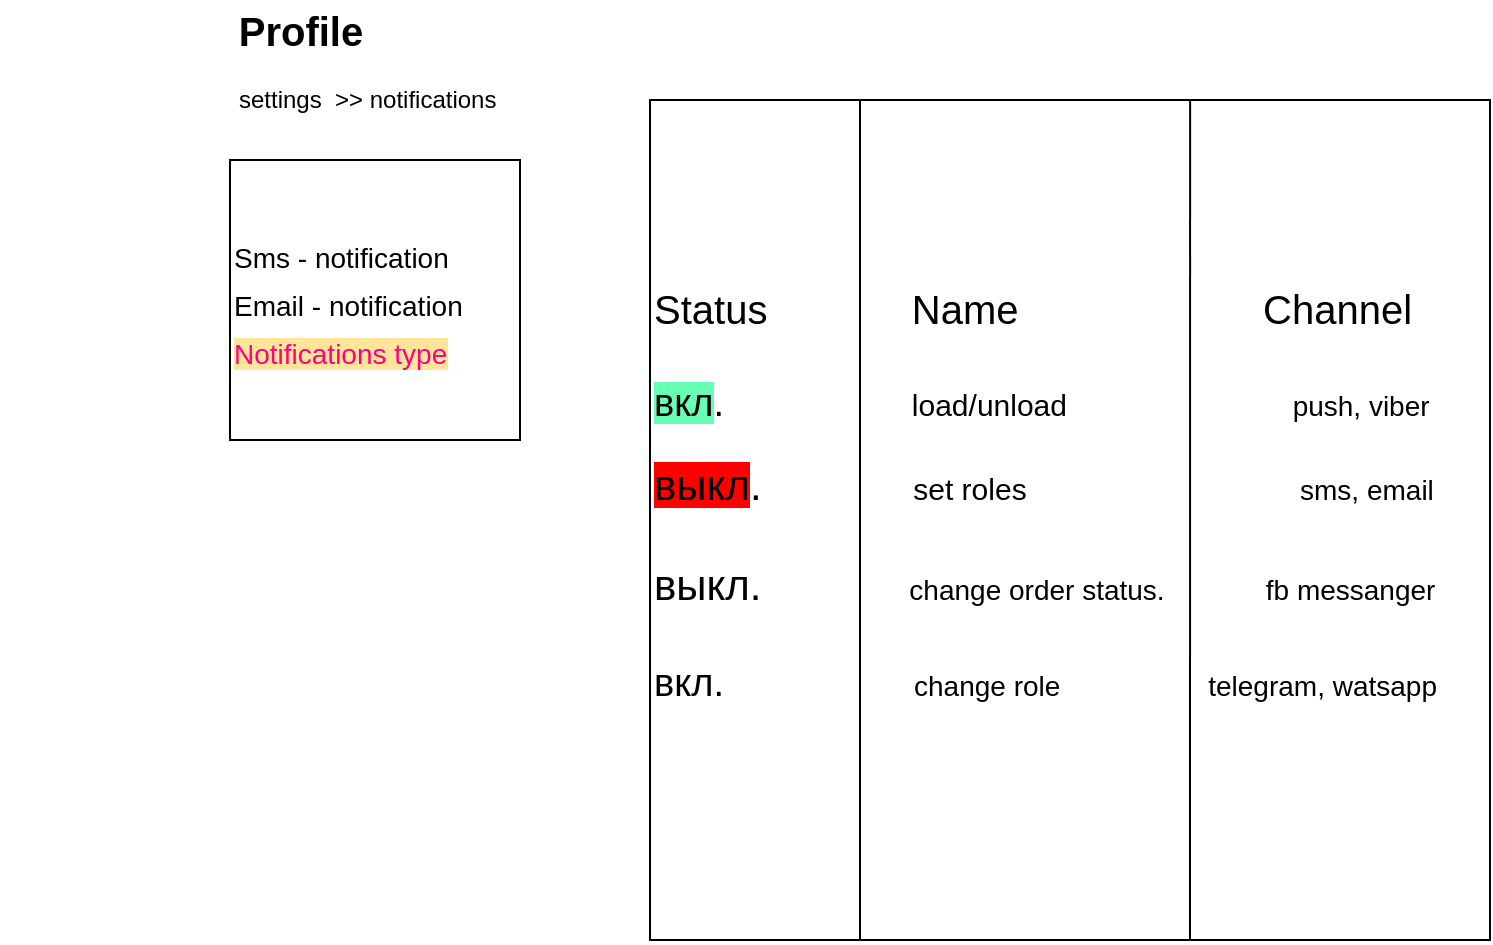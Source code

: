<mxfile version="12.9.5" type="github">
  <diagram id="TZoJQ2jY897-NS8RegyU" name="Page-1">
    <mxGraphModel dx="1773" dy="546" grid="1" gridSize="10" guides="1" tooltips="1" connect="1" arrows="1" fold="1" page="1" pageScale="1" pageWidth="827" pageHeight="1169" math="0" shadow="0">
      <root>
        <mxCell id="0" />
        <mxCell id="1" parent="0" />
        <mxCell id="tY-qMRyf3PvgQGtR8lN--5" value="&lt;div&gt;&lt;span&gt;Status&amp;nbsp; &amp;nbsp; &amp;nbsp; &amp;nbsp; &amp;nbsp; &amp;nbsp; &amp;nbsp;Name&amp;nbsp; &amp;nbsp; &amp;nbsp; &amp;nbsp; &amp;nbsp; &amp;nbsp; &amp;nbsp; &amp;nbsp; &amp;nbsp; &amp;nbsp; &amp;nbsp; Channel&lt;/span&gt;&lt;/div&gt;&lt;div&gt;&lt;span&gt;&amp;nbsp;&lt;/span&gt;&lt;/div&gt;&lt;div style=&quot;font-size: 14px&quot;&gt;&lt;span style=&quot;font-size: 19px&quot;&gt;&lt;span style=&quot;background-color: rgb(102 , 255 , 179)&quot;&gt;вкл&lt;/span&gt;.&amp;nbsp; &amp;nbsp; &amp;nbsp; &amp;nbsp; &amp;nbsp; &amp;nbsp; &amp;nbsp; &amp;nbsp; &amp;nbsp;&lt;/span&gt;&lt;font style=&quot;font-size: 15px&quot;&gt; load/unload&lt;/font&gt;&lt;font style=&quot;font-size: 13px&quot;&gt;&amp;nbsp; &lt;/font&gt;&lt;span style=&quot;font-size: 19px&quot;&gt;&amp;nbsp; &amp;nbsp; &amp;nbsp; &amp;nbsp; &amp;nbsp; &amp;nbsp; &amp;nbsp; &amp;nbsp; &amp;nbsp; &amp;nbsp;&amp;nbsp;&lt;/span&gt;&lt;font style=&quot;font-size: 14px&quot;&gt;push, viber&lt;/font&gt;&lt;/div&gt;&lt;div style=&quot;font-size: 14px&quot;&gt;&lt;span&gt;&lt;br&gt;&lt;/span&gt;&lt;/div&gt;&lt;div style=&quot;font-size: 14px&quot;&gt;&lt;span style=&quot;font-size: 21px&quot;&gt;&lt;span style=&quot;background-color: rgb(255 , 0 , 0)&quot;&gt;выкл&lt;/span&gt;.&amp;nbsp; &amp;nbsp; &amp;nbsp; &amp;nbsp; &amp;nbsp; &amp;nbsp; &amp;nbsp;&lt;/span&gt;&lt;font style=&quot;font-size: 15px&quot;&gt;set roles&amp;nbsp; &lt;/font&gt;&lt;span style=&quot;font-size: 21px&quot;&gt;&amp;nbsp; &amp;nbsp; &amp;nbsp; &amp;nbsp; &amp;nbsp; &amp;nbsp; &amp;nbsp; &amp;nbsp; &amp;nbsp; &amp;nbsp; &amp;nbsp;&amp;nbsp;&lt;/span&gt;&lt;font style=&quot;font-size: 14px&quot;&gt;sms, email&lt;/font&gt;&lt;font style=&quot;font-size: 14px&quot;&gt;&amp;nbsp;&lt;/font&gt;&lt;/div&gt;&lt;div&gt;&lt;span&gt;&amp;nbsp; &amp;nbsp; &amp;nbsp; &amp;nbsp; &amp;nbsp; &amp;nbsp; &amp;nbsp; &amp;nbsp; &amp;nbsp; &amp;nbsp; &amp;nbsp; &amp;nbsp; &amp;nbsp; &amp;nbsp; &amp;nbsp; &amp;nbsp; &amp;nbsp; &amp;nbsp; &amp;nbsp; &amp;nbsp; &amp;nbsp; &amp;nbsp; &amp;nbsp;&amp;nbsp;&lt;/span&gt;&lt;/div&gt;&lt;span style=&quot;font-size: 21px&quot;&gt;выкл.&amp;nbsp; &amp;nbsp; &amp;nbsp; &amp;nbsp; &amp;nbsp; &amp;nbsp; &lt;/span&gt;&lt;font&gt;&lt;span style=&quot;font-size: 14px&quot;&gt;&amp;nbsp;change order status.&amp;nbsp; &amp;nbsp; &amp;nbsp; &amp;nbsp; &amp;nbsp; &amp;nbsp; &amp;nbsp;&lt;/span&gt;&lt;font style=&quot;font-size: 14px&quot;&gt;fb messanger&lt;/font&gt;&lt;br&gt;&lt;/font&gt;&lt;div&gt;&lt;span&gt;&amp;nbsp; &amp;nbsp;&lt;/span&gt;&lt;/div&gt;&lt;span style=&quot;font-size: 19px&quot;&gt;вкл.&amp;nbsp; &amp;nbsp; &amp;nbsp; &amp;nbsp; &amp;nbsp; &amp;nbsp; &amp;nbsp; &amp;nbsp; &amp;nbsp; &lt;/span&gt;&lt;font style=&quot;font-size: 14px&quot;&gt;change role&lt;/font&gt;&lt;span style=&quot;font-size: 19px&quot;&gt;&amp;nbsp; &amp;nbsp; &amp;nbsp; &amp;nbsp; &amp;nbsp; &amp;nbsp; &amp;nbsp;&amp;nbsp;&lt;/span&gt;&lt;font style=&quot;font-size: 14px&quot;&gt;&lt;font style=&quot;font-size: 14px&quot;&gt;telegram, watsapp&lt;/font&gt;&amp;nbsp;&lt;/font&gt;&lt;span style=&quot;font-size: 18px&quot;&gt; &amp;nbsp; &amp;nbsp; &amp;nbsp; &amp;nbsp;&lt;/span&gt;&lt;span style=&quot;font-size: 19px&quot;&gt;&lt;br&gt;&lt;/span&gt;" style="whiteSpace=wrap;html=1;aspect=fixed;fontSize=20;align=left;" vertex="1" parent="1">
          <mxGeometry x="90" y="100" width="420" height="420" as="geometry" />
        </mxCell>
        <mxCell id="tY-qMRyf3PvgQGtR8lN--4" value="&lt;font style=&quot;font-size: 14px&quot;&gt;Sms - notification&lt;br&gt;Email - notification&lt;br&gt;&lt;font color=&quot;#ff0080&quot; style=&quot;background-color: rgb(255 , 229 , 153) ; font-size: 14px&quot;&gt;Notifications type&lt;/font&gt;&lt;br&gt;&lt;/font&gt;" style="rounded=0;whiteSpace=wrap;html=1;fontSize=20;align=left;" vertex="1" parent="1">
          <mxGeometry x="-120" y="130" width="145" height="140" as="geometry" />
        </mxCell>
        <mxCell id="tY-qMRyf3PvgQGtR8lN--1" value="&amp;nbsp; &amp;nbsp; &amp;nbsp; &amp;nbsp; &amp;nbsp; &amp;nbsp; &amp;nbsp; &amp;nbsp; &amp;nbsp; &amp;nbsp; &amp;nbsp; &amp;nbsp;&lt;br&gt;&lt;br&gt;&amp;nbsp; &amp;nbsp; &amp;nbsp; &amp;nbsp; &amp;nbsp; &amp;nbsp; &amp;nbsp; &amp;nbsp; &amp;nbsp; &amp;nbsp; &amp;nbsp; &amp;nbsp; &amp;nbsp; &amp;nbsp; &amp;nbsp; &amp;nbsp; &amp;nbsp;settings&amp;nbsp; &amp;gt;&amp;gt; notifications&amp;nbsp;" style="text;html=1;align=center;verticalAlign=middle;resizable=0;points=[];autosize=1;" vertex="1" parent="1">
          <mxGeometry x="-235" y="60" width="260" height="50" as="geometry" />
        </mxCell>
        <mxCell id="tY-qMRyf3PvgQGtR8lN--3" value="Profile" style="text;html=1;align=center;verticalAlign=middle;resizable=0;points=[];autosize=1;fontStyle=1;fontSize=20;" vertex="1" parent="1">
          <mxGeometry x="-125" y="50" width="80" height="30" as="geometry" />
        </mxCell>
        <mxCell id="tY-qMRyf3PvgQGtR8lN--7" value="" style="endArrow=none;html=1;fontSize=20;entryX=0.25;entryY=0;entryDx=0;entryDy=0;exitX=0.25;exitY=1;exitDx=0;exitDy=0;" edge="1" parent="1" source="tY-qMRyf3PvgQGtR8lN--5" target="tY-qMRyf3PvgQGtR8lN--5">
          <mxGeometry width="50" height="50" relative="1" as="geometry">
            <mxPoint x="150" y="190" as="sourcePoint" />
            <mxPoint x="200" y="140" as="targetPoint" />
          </mxGeometry>
        </mxCell>
        <mxCell id="tY-qMRyf3PvgQGtR8lN--8" value="" style="endArrow=none;html=1;fontSize=20;entryX=0.643;entryY=0;entryDx=0;entryDy=0;entryPerimeter=0;" edge="1" parent="1" target="tY-qMRyf3PvgQGtR8lN--5">
          <mxGeometry width="50" height="50" relative="1" as="geometry">
            <mxPoint x="360" y="520" as="sourcePoint" />
            <mxPoint x="205" y="110" as="targetPoint" />
          </mxGeometry>
        </mxCell>
      </root>
    </mxGraphModel>
  </diagram>
</mxfile>
